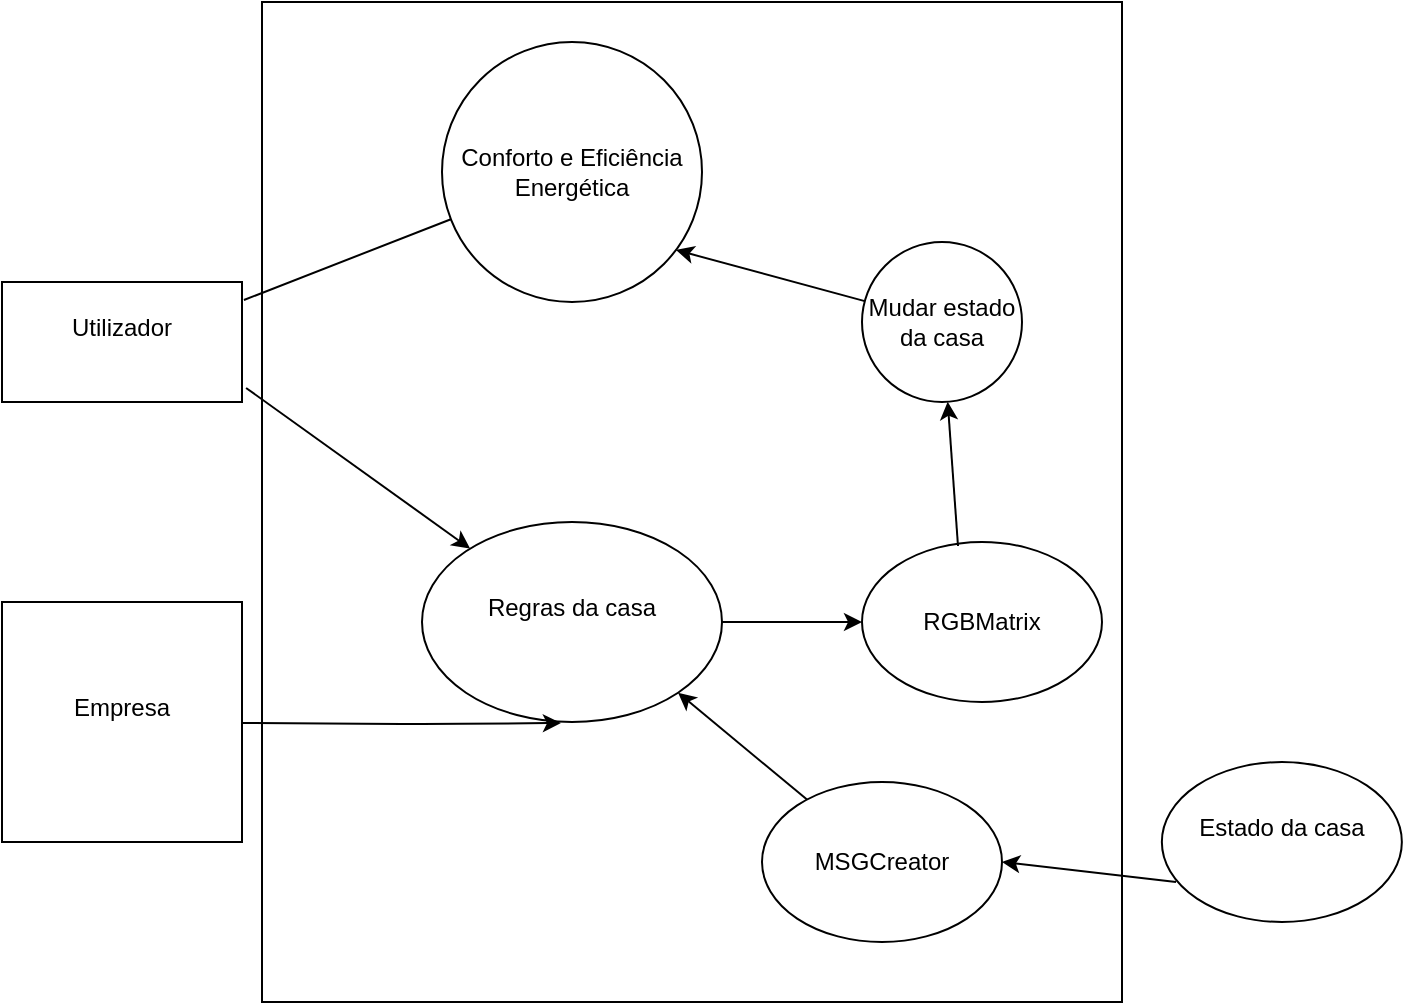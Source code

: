 <mxfile version="10.5.0" type="github"><diagram id="P1KwLpGsr4isab98CRNG" name="Page-1"><mxGraphModel dx="914" dy="567" grid="1" gridSize="10" guides="1" tooltips="1" connect="1" arrows="1" fold="1" page="1" pageScale="1" pageWidth="850" pageHeight="1100" math="0" shadow="0"><root><mxCell id="0"/><mxCell id="1" parent="0"/><mxCell id="d9CPdbL94n0ElHVhdC_0-28" value="" style="rounded=0;whiteSpace=wrap;html=1;" vertex="1" parent="1"><mxGeometry x="140" y="490" width="430" height="500" as="geometry"/></mxCell><mxCell id="d9CPdbL94n0ElHVhdC_0-5" value="Conforto e Eficiência Energética" style="ellipse;whiteSpace=wrap;html=1;aspect=fixed;" vertex="1" parent="1"><mxGeometry x="230" y="510" width="130" height="130" as="geometry"/></mxCell><mxCell id="d9CPdbL94n0ElHVhdC_0-4" value="Utilizador&lt;br&gt;&lt;br&gt;" style="rounded=0;whiteSpace=wrap;html=1;" vertex="1" parent="1"><mxGeometry x="10" y="630" width="120" height="60" as="geometry"/></mxCell><mxCell id="d9CPdbL94n0ElHVhdC_0-10" value="" style="endArrow=none;html=1;entryX=1.008;entryY=0.15;entryDx=0;entryDy=0;entryPerimeter=0;" edge="1" parent="1" source="d9CPdbL94n0ElHVhdC_0-5" target="d9CPdbL94n0ElHVhdC_0-4"><mxGeometry width="50" height="50" relative="1" as="geometry"><mxPoint x="300" y="370" as="sourcePoint"/><mxPoint x="140" y="670" as="targetPoint"/></mxGeometry></mxCell><mxCell id="d9CPdbL94n0ElHVhdC_0-11" value="Empresa&lt;br&gt;&lt;br&gt;" style="whiteSpace=wrap;html=1;aspect=fixed;" vertex="1" parent="1"><mxGeometry x="10" y="790" width="120" height="120" as="geometry"/></mxCell><mxCell id="d9CPdbL94n0ElHVhdC_0-12" value="Regras da casa&lt;br&gt;&lt;br&gt;" style="ellipse;whiteSpace=wrap;html=1;" vertex="1" parent="1"><mxGeometry x="220" y="750" width="150" height="100" as="geometry"/></mxCell><mxCell id="d9CPdbL94n0ElHVhdC_0-14" value="" style="endArrow=classic;html=1;entryX=0.463;entryY=1.005;entryDx=0;entryDy=0;entryPerimeter=0;" edge="1" parent="1" source="d9CPdbL94n0ElHVhdC_0-11" target="d9CPdbL94n0ElHVhdC_0-12"><mxGeometry width="50" height="50" relative="1" as="geometry"><mxPoint x="140" y="830" as="sourcePoint"/><mxPoint x="370" y="1030" as="targetPoint"/><Array as="points"><mxPoint x="200" y="851"/><mxPoint x="230" y="851"/></Array></mxGeometry></mxCell><mxCell id="d9CPdbL94n0ElHVhdC_0-15" value="Estado da casa&lt;br&gt;&lt;br&gt;" style="ellipse;whiteSpace=wrap;html=1;" vertex="1" parent="1"><mxGeometry x="589.929" y="870" width="120" height="80" as="geometry"/></mxCell><mxCell id="d9CPdbL94n0ElHVhdC_0-18" value="" style="endArrow=classic;html=1;exitX=1.017;exitY=0.883;exitDx=0;exitDy=0;exitPerimeter=0;" edge="1" parent="1" source="d9CPdbL94n0ElHVhdC_0-4" target="d9CPdbL94n0ElHVhdC_0-12"><mxGeometry width="50" height="50" relative="1" as="geometry"><mxPoint x="150" y="750" as="sourcePoint"/><mxPoint x="200" y="700" as="targetPoint"/></mxGeometry></mxCell><mxCell id="d9CPdbL94n0ElHVhdC_0-19" value="RGBMatrix" style="ellipse;whiteSpace=wrap;html=1;" vertex="1" parent="1"><mxGeometry x="440" y="760" width="120" height="80" as="geometry"/></mxCell><mxCell id="d9CPdbL94n0ElHVhdC_0-20" value="MSGCreator" style="ellipse;whiteSpace=wrap;html=1;" vertex="1" parent="1"><mxGeometry x="390" y="880" width="120" height="80" as="geometry"/></mxCell><mxCell id="d9CPdbL94n0ElHVhdC_0-21" value="" style="endArrow=classic;html=1;exitX=1;exitY=0.5;exitDx=0;exitDy=0;entryX=0;entryY=0.5;entryDx=0;entryDy=0;" edge="1" parent="1" source="d9CPdbL94n0ElHVhdC_0-12" target="d9CPdbL94n0ElHVhdC_0-19"><mxGeometry width="50" height="50" relative="1" as="geometry"><mxPoint x="390" y="770" as="sourcePoint"/><mxPoint x="440" y="710" as="targetPoint"/></mxGeometry></mxCell><mxCell id="d9CPdbL94n0ElHVhdC_0-26" value="" style="endArrow=classic;html=1;entryX=1;entryY=1;entryDx=0;entryDy=0;" edge="1" parent="1" source="d9CPdbL94n0ElHVhdC_0-20" target="d9CPdbL94n0ElHVhdC_0-12"><mxGeometry width="50" height="50" relative="1" as="geometry"><mxPoint x="490" y="769.289" as="sourcePoint"/><mxPoint x="490" y="719.289" as="targetPoint"/></mxGeometry></mxCell><mxCell id="d9CPdbL94n0ElHVhdC_0-27" value="Mudar estado da casa" style="ellipse;whiteSpace=wrap;html=1;aspect=fixed;" vertex="1" parent="1"><mxGeometry x="440" y="610" width="80" height="80" as="geometry"/></mxCell><mxCell id="d9CPdbL94n0ElHVhdC_0-29" value="" style="endArrow=classic;html=1;exitX=0.059;exitY=0.75;exitDx=0;exitDy=0;exitPerimeter=0;entryX=1;entryY=0.5;entryDx=0;entryDy=0;" edge="1" parent="1" source="d9CPdbL94n0ElHVhdC_0-15" target="d9CPdbL94n0ElHVhdC_0-20"><mxGeometry width="50" height="50" relative="1" as="geometry"><mxPoint x="560" y="940" as="sourcePoint"/><mxPoint x="610" y="890" as="targetPoint"/></mxGeometry></mxCell><mxCell id="d9CPdbL94n0ElHVhdC_0-30" value="" style="endArrow=classic;html=1;exitX=0.4;exitY=0.025;exitDx=0;exitDy=0;exitPerimeter=0;" edge="1" parent="1" source="d9CPdbL94n0ElHVhdC_0-19" target="d9CPdbL94n0ElHVhdC_0-27"><mxGeometry width="50" height="50" relative="1" as="geometry"><mxPoint x="460" y="760" as="sourcePoint"/><mxPoint x="510" y="710" as="targetPoint"/></mxGeometry></mxCell><mxCell id="d9CPdbL94n0ElHVhdC_0-31" value="" style="endArrow=classic;html=1;entryX=0.9;entryY=0.8;entryDx=0;entryDy=0;entryPerimeter=0;" edge="1" parent="1" source="d9CPdbL94n0ElHVhdC_0-27" target="d9CPdbL94n0ElHVhdC_0-5"><mxGeometry width="50" height="50" relative="1" as="geometry"><mxPoint x="360" y="660" as="sourcePoint"/><mxPoint x="410" y="610" as="targetPoint"/></mxGeometry></mxCell></root></mxGraphModel></diagram></mxfile>